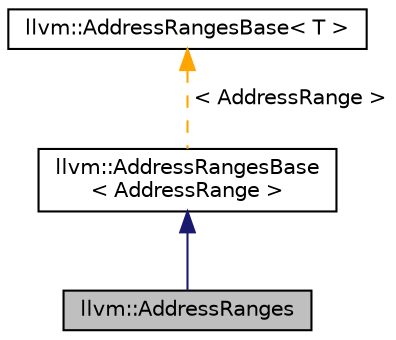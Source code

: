digraph "llvm::AddressRanges"
{
 // LATEX_PDF_SIZE
  bgcolor="transparent";
  edge [fontname="Helvetica",fontsize="10",labelfontname="Helvetica",labelfontsize="10"];
  node [fontname="Helvetica",fontsize="10",shape=record];
  Node1 [label="llvm::AddressRanges",height=0.2,width=0.4,color="black", fillcolor="grey75", style="filled", fontcolor="black",tooltip="The AddressRanges class helps normalize address range collections."];
  Node2 -> Node1 [dir="back",color="midnightblue",fontsize="10",style="solid",fontname="Helvetica"];
  Node2 [label="llvm::AddressRangesBase\l\< AddressRange \>",height=0.2,width=0.4,color="black",URL="$classllvm_1_1AddressRangesBase.html",tooltip=" "];
  Node3 -> Node2 [dir="back",color="orange",fontsize="10",style="dashed",label=" \< AddressRange \>" ,fontname="Helvetica"];
  Node3 [label="llvm::AddressRangesBase\< T \>",height=0.2,width=0.4,color="black",URL="$classllvm_1_1AddressRangesBase.html",tooltip="The AddressRangesBase class presents the base functionality for the normalized address ranges collect..."];
}
